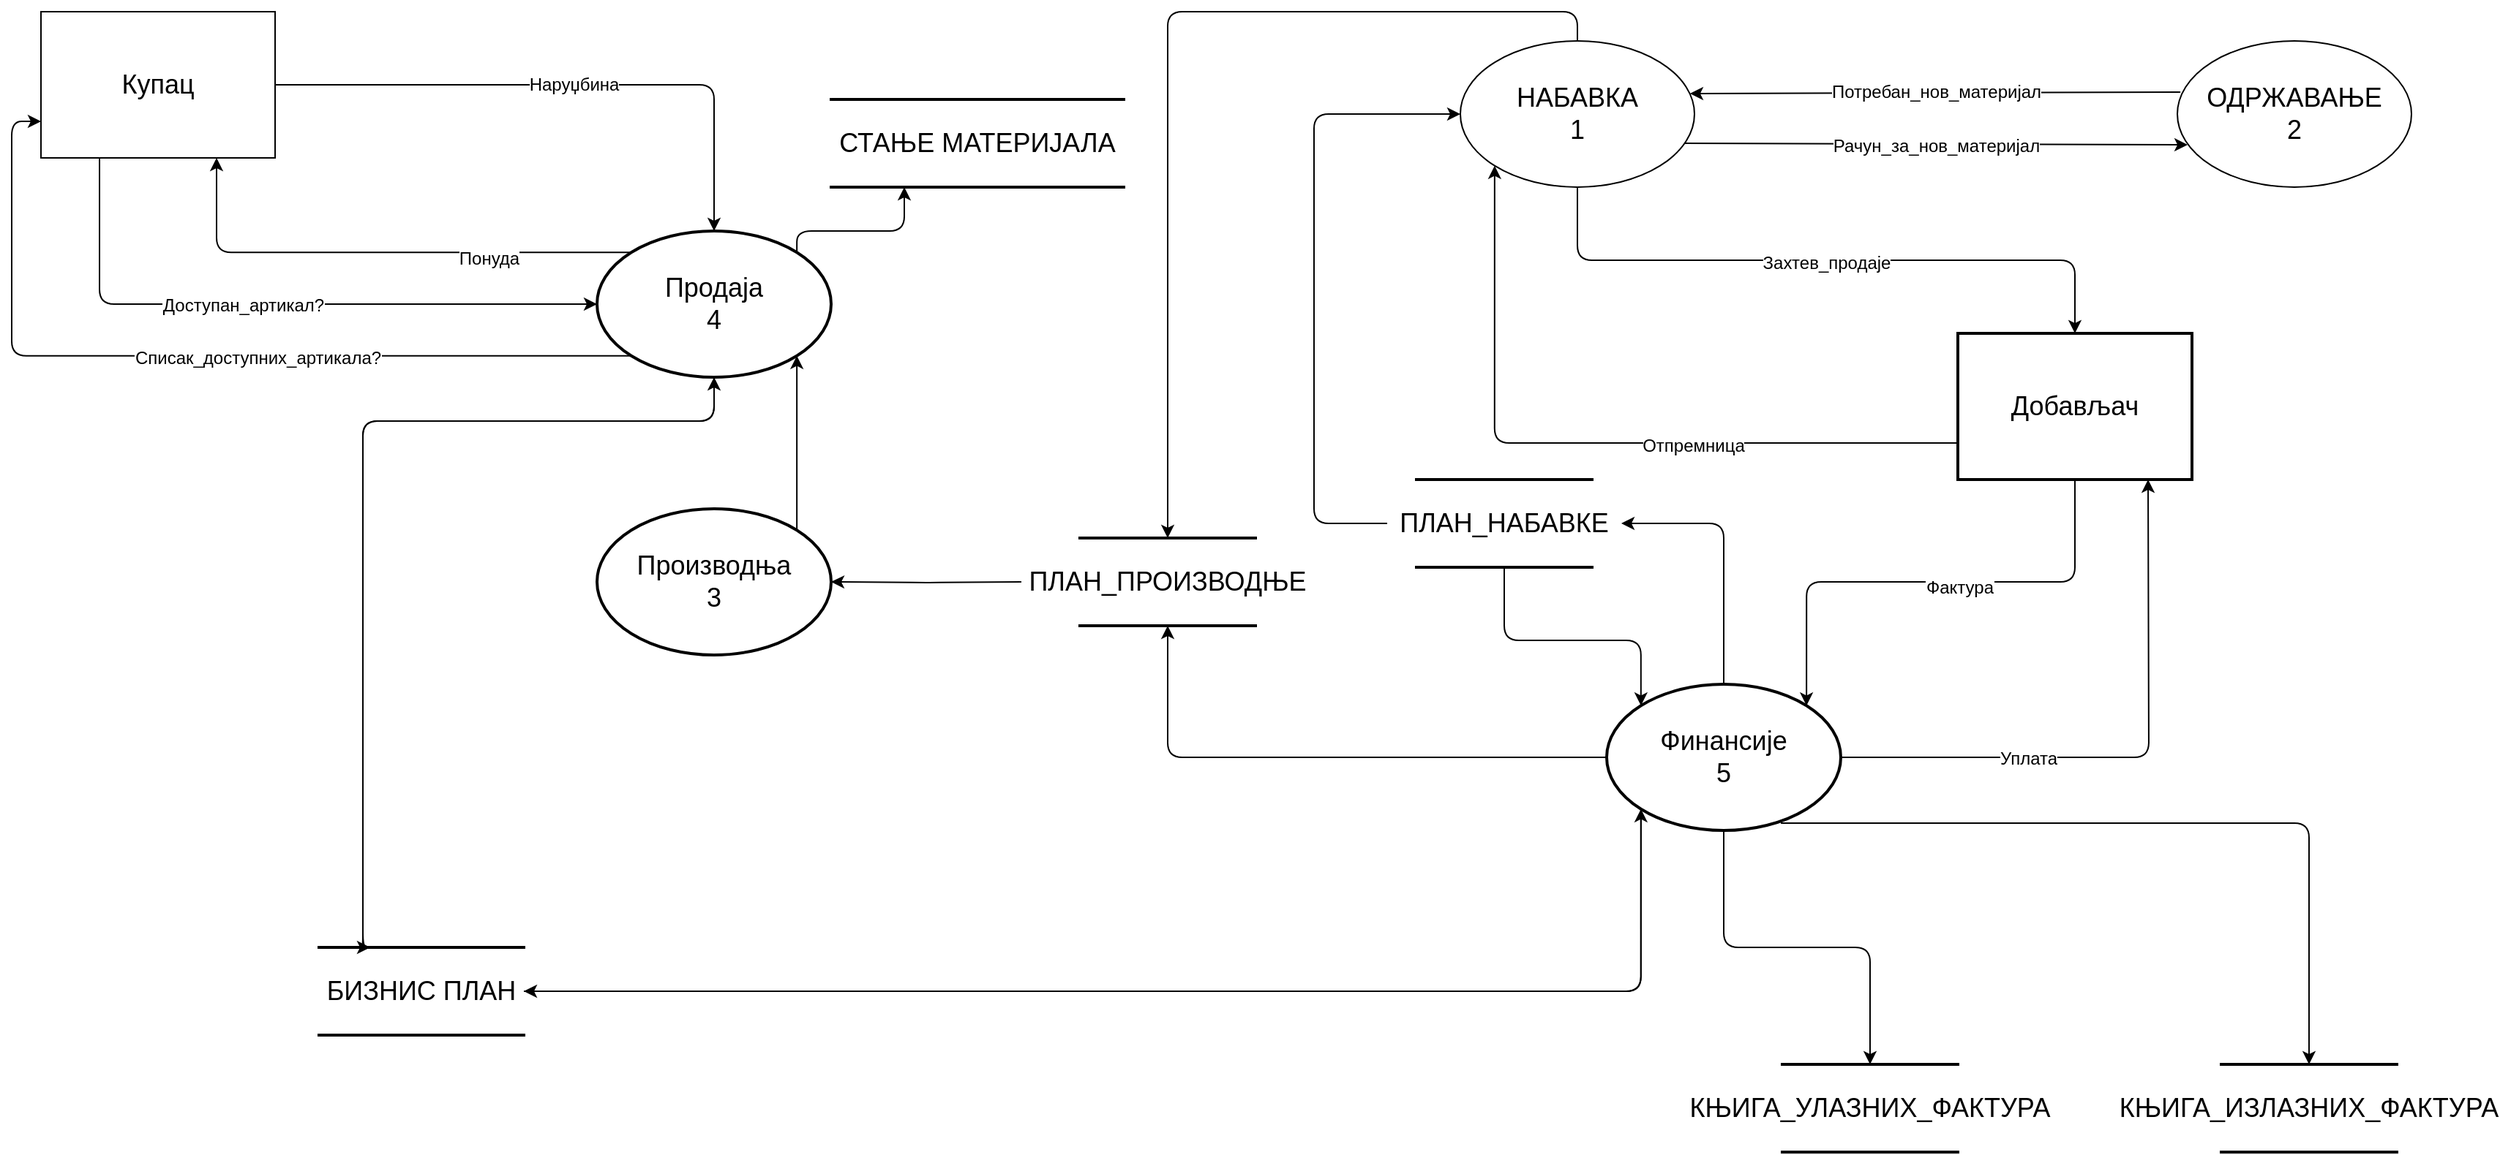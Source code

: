 <mxfile version="20.5.3" type="device"><diagram id="zG9q79L-B1srSMLl34nB" name="Page-1"><mxGraphModel dx="2249" dy="737" grid="1" gridSize="10" guides="1" tooltips="1" connect="1" arrows="1" fold="1" page="1" pageScale="1" pageWidth="827" pageHeight="1169" math="0" shadow="0"><root><mxCell id="0"/><mxCell id="1" parent="0"/><mxCell id="sjZCvUExFCtZCTxl5eP4-30" style="edgeStyle=orthogonalEdgeStyle;rounded=1;orthogonalLoop=1;jettySize=auto;html=1;fontSize=18;entryX=0;entryY=1;entryDx=0;entryDy=0;exitX=0;exitY=0.75;exitDx=0;exitDy=0;" edge="1" parent="1" source="sjZCvUExFCtZCTxl5eP4-1" target="sjZCvUExFCtZCTxl5eP4-31"><mxGeometry relative="1" as="geometry"><mxPoint x="530" y="120" as="targetPoint"/></mxGeometry></mxCell><mxCell id="sjZCvUExFCtZCTxl5eP4-42" value="Отпремница" style="edgeLabel;html=1;align=center;verticalAlign=middle;resizable=0;points=[];fontSize=12;" vertex="1" connectable="0" parent="sjZCvUExFCtZCTxl5eP4-30"><mxGeometry x="-0.285" y="2" relative="1" as="geometry"><mxPoint as="offset"/></mxGeometry></mxCell><mxCell id="sjZCvUExFCtZCTxl5eP4-44" style="edgeStyle=orthogonalEdgeStyle;rounded=1;orthogonalLoop=1;jettySize=auto;html=1;fontSize=12;entryX=1;entryY=0;entryDx=0;entryDy=0;exitX=0.5;exitY=1;exitDx=0;exitDy=0;" edge="1" parent="1" source="sjZCvUExFCtZCTxl5eP4-1" target="sjZCvUExFCtZCTxl5eP4-43"><mxGeometry relative="1" as="geometry"/></mxCell><mxCell id="sjZCvUExFCtZCTxl5eP4-55" value="&lt;font style=&quot;font-size: 12px;&quot;&gt;Фактура&lt;/font&gt;" style="edgeLabel;html=1;align=center;verticalAlign=middle;resizable=0;points=[];fontSize=18;" vertex="1" connectable="0" parent="sjZCvUExFCtZCTxl5eP4-44"><mxGeometry x="-0.118" y="2" relative="1" as="geometry"><mxPoint as="offset"/></mxGeometry></mxCell><mxCell id="sjZCvUExFCtZCTxl5eP4-1" value="&lt;font style=&quot;font-size: 18px;&quot;&gt;Добављач&lt;/font&gt;" style="rounded=0;whiteSpace=wrap;html=1;strokeWidth=2;" vertex="1" parent="1"><mxGeometry x="850" y="230" width="160" height="100" as="geometry"/></mxCell><mxCell id="sjZCvUExFCtZCTxl5eP4-77" style="edgeStyle=orthogonalEdgeStyle;rounded=1;orthogonalLoop=1;jettySize=auto;html=1;entryX=0.5;entryY=0;entryDx=0;entryDy=0;fontSize=12;" edge="1" parent="1" source="sjZCvUExFCtZCTxl5eP4-2" target="sjZCvUExFCtZCTxl5eP4-74"><mxGeometry relative="1" as="geometry"/></mxCell><mxCell id="sjZCvUExFCtZCTxl5eP4-78" value="Наруџбина" style="edgeLabel;html=1;align=center;verticalAlign=middle;resizable=0;points=[];fontSize=12;" vertex="1" connectable="0" parent="sjZCvUExFCtZCTxl5eP4-77"><mxGeometry x="0.023" relative="1" as="geometry"><mxPoint x="-1" as="offset"/></mxGeometry></mxCell><mxCell id="sjZCvUExFCtZCTxl5eP4-80" style="edgeStyle=orthogonalEdgeStyle;rounded=1;orthogonalLoop=1;jettySize=auto;html=1;exitX=0.25;exitY=1;exitDx=0;exitDy=0;fontSize=12;entryX=0;entryY=0.5;entryDx=0;entryDy=0;" edge="1" parent="1" source="sjZCvUExFCtZCTxl5eP4-2" target="sjZCvUExFCtZCTxl5eP4-74"><mxGeometry relative="1" as="geometry"><mxPoint x="-100" y="270" as="targetPoint"/><Array as="points"><mxPoint x="-420" y="210"/></Array></mxGeometry></mxCell><mxCell id="sjZCvUExFCtZCTxl5eP4-81" value="Доступан_артикал?" style="edgeLabel;html=1;align=center;verticalAlign=middle;resizable=0;points=[];fontSize=12;" vertex="1" connectable="0" parent="sjZCvUExFCtZCTxl5eP4-80"><mxGeometry x="-0.102" y="-1" relative="1" as="geometry"><mxPoint as="offset"/></mxGeometry></mxCell><mxCell id="sjZCvUExFCtZCTxl5eP4-2" value="&lt;font style=&quot;font-size: 18px;&quot;&gt;Купац&lt;/font&gt;" style="rounded=0;whiteSpace=wrap;html=1;" vertex="1" parent="1"><mxGeometry x="-460" y="10" width="160" height="100" as="geometry"/></mxCell><mxCell id="sjZCvUExFCtZCTxl5eP4-32" value="&lt;font style=&quot;font-size: 12px;&quot;&gt;Захтев_продаје&lt;/font&gt;" style="edgeStyle=orthogonalEdgeStyle;rounded=1;orthogonalLoop=1;jettySize=auto;html=1;fontSize=18;exitX=0.5;exitY=1;exitDx=0;exitDy=0;" edge="1" parent="1" source="sjZCvUExFCtZCTxl5eP4-31" target="sjZCvUExFCtZCTxl5eP4-1"><mxGeometry relative="1" as="geometry"/></mxCell><mxCell id="sjZCvUExFCtZCTxl5eP4-71" style="edgeStyle=orthogonalEdgeStyle;rounded=1;orthogonalLoop=1;jettySize=auto;html=1;entryX=0.5;entryY=0;entryDx=0;entryDy=0;fontSize=18;exitX=0.5;exitY=0;exitDx=0;exitDy=0;" edge="1" parent="1" source="sjZCvUExFCtZCTxl5eP4-31" target="sjZCvUExFCtZCTxl5eP4-70"><mxGeometry relative="1" as="geometry"/></mxCell><mxCell id="sjZCvUExFCtZCTxl5eP4-31" value="НАБАВКА&lt;br&gt;1" style="ellipse;whiteSpace=wrap;html=1;fontSize=18;" vertex="1" parent="1"><mxGeometry x="510" y="30" width="160" height="100" as="geometry"/></mxCell><mxCell id="sjZCvUExFCtZCTxl5eP4-35" value="ОДРЖАВАЊЕ&lt;br&gt;2" style="ellipse;whiteSpace=wrap;html=1;fontSize=18;" vertex="1" parent="1"><mxGeometry x="1000" y="30" width="160" height="100" as="geometry"/></mxCell><mxCell id="sjZCvUExFCtZCTxl5eP4-38" value="&lt;font style=&quot;font-size: 12px;&quot;&gt;Рачун_за_нов_материјал&lt;/font&gt;" style="endArrow=classic;html=1;rounded=0;fontSize=18;entryX=0.044;entryY=0.71;entryDx=0;entryDy=0;entryPerimeter=0;exitX=0.956;exitY=0.7;exitDx=0;exitDy=0;exitPerimeter=0;" edge="1" parent="1" source="sjZCvUExFCtZCTxl5eP4-31" target="sjZCvUExFCtZCTxl5eP4-35"><mxGeometry width="50" height="50" relative="1" as="geometry"><mxPoint x="670" y="97" as="sourcePoint"/><mxPoint x="440" y="210" as="targetPoint"/></mxGeometry></mxCell><mxCell id="sjZCvUExFCtZCTxl5eP4-39" value="&lt;font style=&quot;font-size: 12px;&quot;&gt;Потребан_нов_материјал&lt;/font&gt;" style="endArrow=classic;html=1;rounded=0;fontSize=9;exitX=0.013;exitY=0.35;exitDx=0;exitDy=0;exitPerimeter=0;entryX=0.981;entryY=0.36;entryDx=0;entryDy=0;entryPerimeter=0;" edge="1" parent="1" source="sjZCvUExFCtZCTxl5eP4-35" target="sjZCvUExFCtZCTxl5eP4-31"><mxGeometry width="50" height="50" relative="1" as="geometry"><mxPoint x="390" y="260" as="sourcePoint"/><mxPoint x="440" y="210" as="targetPoint"/></mxGeometry></mxCell><mxCell id="sjZCvUExFCtZCTxl5eP4-51" style="edgeStyle=orthogonalEdgeStyle;rounded=1;orthogonalLoop=1;jettySize=auto;html=1;fontSize=12;" edge="1" parent="1" source="sjZCvUExFCtZCTxl5eP4-43"><mxGeometry relative="1" as="geometry"><mxPoint x="980" y="330" as="targetPoint"/></mxGeometry></mxCell><mxCell id="sjZCvUExFCtZCTxl5eP4-56" value="Уплата" style="edgeLabel;html=1;align=center;verticalAlign=middle;resizable=0;points=[];fontSize=12;" vertex="1" connectable="0" parent="sjZCvUExFCtZCTxl5eP4-51"><mxGeometry x="-0.364" y="-1" relative="1" as="geometry"><mxPoint as="offset"/></mxGeometry></mxCell><mxCell id="sjZCvUExFCtZCTxl5eP4-54" style="edgeStyle=orthogonalEdgeStyle;rounded=1;orthogonalLoop=1;jettySize=auto;html=1;fontSize=18;exitX=0.5;exitY=0;exitDx=0;exitDy=0;" edge="1" parent="1" source="sjZCvUExFCtZCTxl5eP4-43"><mxGeometry relative="1" as="geometry"><mxPoint x="620" y="360" as="targetPoint"/><Array as="points"><mxPoint x="690" y="360"/></Array></mxGeometry></mxCell><mxCell id="sjZCvUExFCtZCTxl5eP4-58" style="edgeStyle=orthogonalEdgeStyle;rounded=1;orthogonalLoop=1;jettySize=auto;html=1;fontSize=12;entryX=0.5;entryY=0;entryDx=0;entryDy=0;" edge="1" parent="1" source="sjZCvUExFCtZCTxl5eP4-43" target="sjZCvUExFCtZCTxl5eP4-66"><mxGeometry relative="1" as="geometry"><mxPoint x="730" y="730" as="targetPoint"/></mxGeometry></mxCell><mxCell id="sjZCvUExFCtZCTxl5eP4-64" style="edgeStyle=orthogonalEdgeStyle;rounded=1;orthogonalLoop=1;jettySize=auto;html=1;fontSize=12;exitX=0.744;exitY=0.95;exitDx=0;exitDy=0;exitPerimeter=0;entryX=0.5;entryY=0;entryDx=0;entryDy=0;" edge="1" parent="1" source="sjZCvUExFCtZCTxl5eP4-43" target="sjZCvUExFCtZCTxl5eP4-67"><mxGeometry relative="1" as="geometry"><mxPoint x="890" y="730" as="targetPoint"/></mxGeometry></mxCell><mxCell id="sjZCvUExFCtZCTxl5eP4-72" style="edgeStyle=orthogonalEdgeStyle;rounded=1;orthogonalLoop=1;jettySize=auto;html=1;entryX=0.5;entryY=1;entryDx=0;entryDy=0;fontSize=18;exitX=0;exitY=0.5;exitDx=0;exitDy=0;" edge="1" parent="1" source="sjZCvUExFCtZCTxl5eP4-43" target="sjZCvUExFCtZCTxl5eP4-70"><mxGeometry relative="1" as="geometry"><mxPoint x="600" y="520" as="sourcePoint"/></mxGeometry></mxCell><mxCell id="sjZCvUExFCtZCTxl5eP4-98" style="edgeStyle=orthogonalEdgeStyle;rounded=1;orthogonalLoop=1;jettySize=auto;html=1;entryX=1;entryY=0.5;entryDx=0;entryDy=0;fontSize=18;exitX=0;exitY=1;exitDx=0;exitDy=0;" edge="1" parent="1" source="sjZCvUExFCtZCTxl5eP4-43" target="sjZCvUExFCtZCTxl5eP4-92"><mxGeometry relative="1" as="geometry"><Array as="points"><mxPoint x="633" y="680"/></Array></mxGeometry></mxCell><mxCell id="sjZCvUExFCtZCTxl5eP4-43" value="&lt;font style=&quot;font-size: 18px;&quot;&gt;Финансије&lt;br&gt;5&lt;br&gt;&lt;/font&gt;" style="ellipse;whiteSpace=wrap;html=1;fontSize=12;strokeWidth=2;" vertex="1" parent="1"><mxGeometry x="610" y="470" width="160" height="100" as="geometry"/></mxCell><mxCell id="sjZCvUExFCtZCTxl5eP4-47" style="edgeStyle=orthogonalEdgeStyle;rounded=1;orthogonalLoop=1;jettySize=auto;html=1;entryX=1;entryY=0.5;entryDx=0;entryDy=0;fontSize=12;" edge="1" parent="1" target="sjZCvUExFCtZCTxl5eP4-43"><mxGeometry relative="1" as="geometry"><mxPoint x="770" y="520" as="sourcePoint"/></mxGeometry></mxCell><mxCell id="sjZCvUExFCtZCTxl5eP4-53" style="edgeStyle=orthogonalEdgeStyle;rounded=1;orthogonalLoop=1;jettySize=auto;html=1;entryX=0;entryY=0.5;entryDx=0;entryDy=0;fontSize=18;" edge="1" parent="1" target="sjZCvUExFCtZCTxl5eP4-31"><mxGeometry relative="1" as="geometry"><mxPoint x="460" y="360" as="sourcePoint"/><Array as="points"><mxPoint x="410" y="360"/><mxPoint x="410" y="80"/></Array></mxGeometry></mxCell><mxCell id="sjZCvUExFCtZCTxl5eP4-68" style="edgeStyle=orthogonalEdgeStyle;rounded=1;orthogonalLoop=1;jettySize=auto;html=1;fontSize=13;entryX=0;entryY=0;entryDx=0;entryDy=0;" edge="1" parent="1" source="sjZCvUExFCtZCTxl5eP4-52" target="sjZCvUExFCtZCTxl5eP4-43"><mxGeometry relative="1" as="geometry"><mxPoint x="570" y="440" as="targetPoint"/><Array as="points"><mxPoint x="540" y="440"/><mxPoint x="633" y="440"/></Array></mxGeometry></mxCell><mxCell id="sjZCvUExFCtZCTxl5eP4-52" value="&lt;font style=&quot;font-size: 18px;&quot;&gt;ПЛАН_НАБАВКЕ&lt;/font&gt;" style="shape=partialRectangle;whiteSpace=wrap;html=1;left=0;right=0;fillColor=none;fontSize=12;strokeWidth=2;" vertex="1" parent="1"><mxGeometry x="480" y="330" width="120" height="60" as="geometry"/></mxCell><mxCell id="sjZCvUExFCtZCTxl5eP4-66" value="&lt;font style=&quot;font-size: 18px;&quot;&gt;КЊИГА_УЛАЗНИХ_ФАКТУРА&lt;/font&gt;" style="shape=partialRectangle;whiteSpace=wrap;html=1;left=0;right=0;fillColor=none;strokeWidth=2;fontSize=12;" vertex="1" parent="1"><mxGeometry x="730" y="730" width="120" height="60" as="geometry"/></mxCell><mxCell id="sjZCvUExFCtZCTxl5eP4-67" value="&lt;font style=&quot;font-size: 18px;&quot;&gt;КЊИГА_ИЗЛАЗНИХ_ФАКТУРА&lt;/font&gt;" style="shape=partialRectangle;whiteSpace=wrap;html=1;left=0;right=0;fillColor=none;strokeWidth=2;fontSize=12;" vertex="1" parent="1"><mxGeometry x="1030" y="730" width="120" height="60" as="geometry"/></mxCell><mxCell id="sjZCvUExFCtZCTxl5eP4-79" style="edgeStyle=orthogonalEdgeStyle;rounded=1;orthogonalLoop=1;jettySize=auto;html=1;entryX=1;entryY=1;entryDx=0;entryDy=0;fontSize=12;exitX=1;exitY=0;exitDx=0;exitDy=0;" edge="1" parent="1" source="sjZCvUExFCtZCTxl5eP4-69" target="sjZCvUExFCtZCTxl5eP4-74"><mxGeometry relative="1" as="geometry"/></mxCell><mxCell id="sjZCvUExFCtZCTxl5eP4-69" value="&lt;font style=&quot;font-size: 18px;&quot;&gt;Производња&lt;br&gt;3&lt;br&gt;&lt;/font&gt;" style="ellipse;whiteSpace=wrap;html=1;strokeWidth=2;fontSize=13;" vertex="1" parent="1"><mxGeometry x="-80" y="350" width="160" height="100" as="geometry"/></mxCell><mxCell id="sjZCvUExFCtZCTxl5eP4-73" style="edgeStyle=orthogonalEdgeStyle;rounded=1;orthogonalLoop=1;jettySize=auto;html=1;entryX=1;entryY=0.5;entryDx=0;entryDy=0;fontSize=18;" edge="1" parent="1" target="sjZCvUExFCtZCTxl5eP4-69"><mxGeometry relative="1" as="geometry"><mxPoint x="210" y="400" as="sourcePoint"/></mxGeometry></mxCell><mxCell id="sjZCvUExFCtZCTxl5eP4-70" value="ПЛАН_ПРОИЗВОДЊЕ" style="shape=partialRectangle;whiteSpace=wrap;html=1;left=0;right=0;fillColor=none;strokeWidth=2;fontSize=18;" vertex="1" parent="1"><mxGeometry x="250" y="370" width="120" height="60" as="geometry"/></mxCell><mxCell id="sjZCvUExFCtZCTxl5eP4-75" style="edgeStyle=orthogonalEdgeStyle;rounded=1;orthogonalLoop=1;jettySize=auto;html=1;entryX=0.75;entryY=1;entryDx=0;entryDy=0;fontSize=18;exitX=0;exitY=0;exitDx=0;exitDy=0;" edge="1" parent="1" source="sjZCvUExFCtZCTxl5eP4-74" target="sjZCvUExFCtZCTxl5eP4-2"><mxGeometry relative="1" as="geometry"/></mxCell><mxCell id="sjZCvUExFCtZCTxl5eP4-76" value="&lt;font style=&quot;font-size: 12px;&quot;&gt;Понуда&lt;/font&gt;" style="edgeLabel;html=1;align=center;verticalAlign=middle;resizable=0;points=[];fontSize=18;" vertex="1" connectable="0" parent="sjZCvUExFCtZCTxl5eP4-75"><mxGeometry x="-0.446" y="2" relative="1" as="geometry"><mxPoint x="-1" as="offset"/></mxGeometry></mxCell><mxCell id="sjZCvUExFCtZCTxl5eP4-82" style="edgeStyle=orthogonalEdgeStyle;rounded=1;orthogonalLoop=1;jettySize=auto;html=1;entryX=0;entryY=0.75;entryDx=0;entryDy=0;fontSize=12;exitX=0;exitY=1;exitDx=0;exitDy=0;" edge="1" parent="1" source="sjZCvUExFCtZCTxl5eP4-74" target="sjZCvUExFCtZCTxl5eP4-2"><mxGeometry relative="1" as="geometry"/></mxCell><mxCell id="sjZCvUExFCtZCTxl5eP4-85" value="Списак_доступних_артикала?" style="edgeLabel;html=1;align=center;verticalAlign=middle;resizable=0;points=[];fontSize=12;" vertex="1" connectable="0" parent="sjZCvUExFCtZCTxl5eP4-82"><mxGeometry x="-0.149" y="1" relative="1" as="geometry"><mxPoint x="1" as="offset"/></mxGeometry></mxCell><mxCell id="sjZCvUExFCtZCTxl5eP4-87" style="edgeStyle=orthogonalEdgeStyle;rounded=1;orthogonalLoop=1;jettySize=auto;html=1;entryX=0.25;entryY=1;entryDx=0;entryDy=0;fontSize=18;exitX=1;exitY=0;exitDx=0;exitDy=0;" edge="1" parent="1" source="sjZCvUExFCtZCTxl5eP4-74" target="sjZCvUExFCtZCTxl5eP4-86"><mxGeometry relative="1" as="geometry"><Array as="points"><mxPoint x="57" y="160"/><mxPoint x="130" y="160"/></Array></mxGeometry></mxCell><mxCell id="sjZCvUExFCtZCTxl5eP4-89" style="edgeStyle=orthogonalEdgeStyle;rounded=1;orthogonalLoop=1;jettySize=auto;html=1;fontSize=18;entryX=0.25;entryY=0;entryDx=0;entryDy=0;" edge="1" parent="1" source="sjZCvUExFCtZCTxl5eP4-74" target="sjZCvUExFCtZCTxl5eP4-92"><mxGeometry relative="1" as="geometry"><mxPoint x="-220" y="650" as="targetPoint"/><Array as="points"><mxPoint y="290"/><mxPoint x="-240" y="290"/></Array></mxGeometry></mxCell><mxCell id="sjZCvUExFCtZCTxl5eP4-74" value="Продаја&lt;br&gt;4" style="ellipse;whiteSpace=wrap;html=1;strokeWidth=2;fontSize=18;" vertex="1" parent="1"><mxGeometry x="-80" y="160" width="160" height="100" as="geometry"/></mxCell><mxCell id="sjZCvUExFCtZCTxl5eP4-86" value="&lt;span style=&quot;font-size: 18px;&quot;&gt;СТАЊЕ МАТЕРИЈАЛА&lt;/span&gt;" style="shape=partialRectangle;whiteSpace=wrap;html=1;left=0;right=0;fillColor=none;strokeWidth=2;fontSize=12;" vertex="1" parent="1"><mxGeometry x="80" y="70" width="200" height="60" as="geometry"/></mxCell><mxCell id="sjZCvUExFCtZCTxl5eP4-93" style="edgeStyle=orthogonalEdgeStyle;rounded=1;orthogonalLoop=1;jettySize=auto;html=1;entryX=0.5;entryY=1;entryDx=0;entryDy=0;fontSize=18;exitX=0.25;exitY=0;exitDx=0;exitDy=0;" edge="1" parent="1" source="sjZCvUExFCtZCTxl5eP4-92" target="sjZCvUExFCtZCTxl5eP4-74"><mxGeometry relative="1" as="geometry"><Array as="points"><mxPoint x="-240" y="650"/><mxPoint x="-240" y="290"/><mxPoint y="290"/></Array></mxGeometry></mxCell><mxCell id="sjZCvUExFCtZCTxl5eP4-96" style="edgeStyle=orthogonalEdgeStyle;rounded=1;orthogonalLoop=1;jettySize=auto;html=1;entryX=0;entryY=1;entryDx=0;entryDy=0;fontSize=18;" edge="1" parent="1" source="sjZCvUExFCtZCTxl5eP4-92" target="sjZCvUExFCtZCTxl5eP4-43"><mxGeometry relative="1" as="geometry"/></mxCell><mxCell id="sjZCvUExFCtZCTxl5eP4-92" value="БИЗНИС ПЛАН" style="shape=partialRectangle;whiteSpace=wrap;html=1;left=0;right=0;fillColor=none;strokeWidth=2;fontSize=18;" vertex="1" parent="1"><mxGeometry x="-270" y="650" width="140" height="60" as="geometry"/></mxCell></root></mxGraphModel></diagram></mxfile>